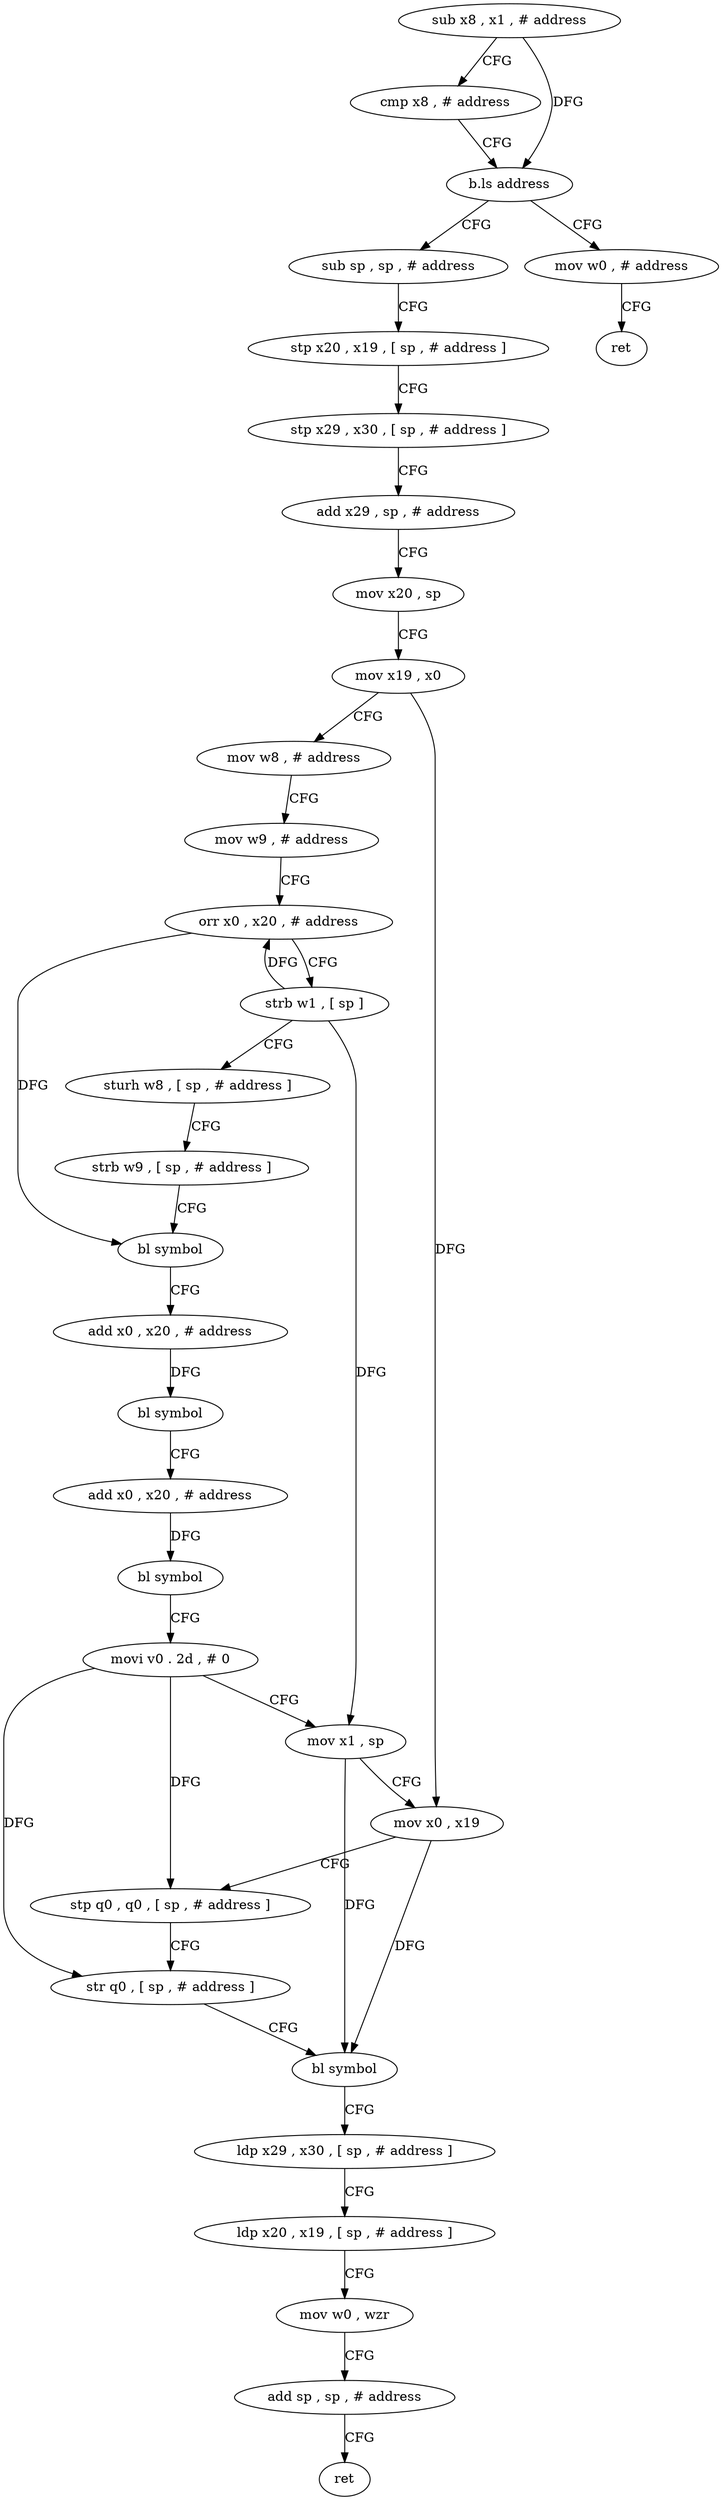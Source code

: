 digraph "func" {
"4208036" [label = "sub x8 , x1 , # address" ]
"4208040" [label = "cmp x8 , # address" ]
"4208044" [label = "b.ls address" ]
"4208056" [label = "sub sp , sp , # address" ]
"4208048" [label = "mov w0 , # address" ]
"4208060" [label = "stp x20 , x19 , [ sp , # address ]" ]
"4208064" [label = "stp x29 , x30 , [ sp , # address ]" ]
"4208068" [label = "add x29 , sp , # address" ]
"4208072" [label = "mov x20 , sp" ]
"4208076" [label = "mov x19 , x0" ]
"4208080" [label = "mov w8 , # address" ]
"4208084" [label = "mov w9 , # address" ]
"4208088" [label = "orr x0 , x20 , # address" ]
"4208092" [label = "strb w1 , [ sp ]" ]
"4208096" [label = "sturh w8 , [ sp , # address ]" ]
"4208100" [label = "strb w9 , [ sp , # address ]" ]
"4208104" [label = "bl symbol" ]
"4208108" [label = "add x0 , x20 , # address" ]
"4208112" [label = "bl symbol" ]
"4208116" [label = "add x0 , x20 , # address" ]
"4208120" [label = "bl symbol" ]
"4208124" [label = "movi v0 . 2d , # 0" ]
"4208128" [label = "mov x1 , sp" ]
"4208132" [label = "mov x0 , x19" ]
"4208136" [label = "stp q0 , q0 , [ sp , # address ]" ]
"4208140" [label = "str q0 , [ sp , # address ]" ]
"4208144" [label = "bl symbol" ]
"4208148" [label = "ldp x29 , x30 , [ sp , # address ]" ]
"4208152" [label = "ldp x20 , x19 , [ sp , # address ]" ]
"4208156" [label = "mov w0 , wzr" ]
"4208160" [label = "add sp , sp , # address" ]
"4208164" [label = "ret" ]
"4208052" [label = "ret" ]
"4208036" -> "4208040" [ label = "CFG" ]
"4208036" -> "4208044" [ label = "DFG" ]
"4208040" -> "4208044" [ label = "CFG" ]
"4208044" -> "4208056" [ label = "CFG" ]
"4208044" -> "4208048" [ label = "CFG" ]
"4208056" -> "4208060" [ label = "CFG" ]
"4208048" -> "4208052" [ label = "CFG" ]
"4208060" -> "4208064" [ label = "CFG" ]
"4208064" -> "4208068" [ label = "CFG" ]
"4208068" -> "4208072" [ label = "CFG" ]
"4208072" -> "4208076" [ label = "CFG" ]
"4208076" -> "4208080" [ label = "CFG" ]
"4208076" -> "4208132" [ label = "DFG" ]
"4208080" -> "4208084" [ label = "CFG" ]
"4208084" -> "4208088" [ label = "CFG" ]
"4208088" -> "4208092" [ label = "CFG" ]
"4208088" -> "4208104" [ label = "DFG" ]
"4208092" -> "4208096" [ label = "CFG" ]
"4208092" -> "4208088" [ label = "DFG" ]
"4208092" -> "4208128" [ label = "DFG" ]
"4208096" -> "4208100" [ label = "CFG" ]
"4208100" -> "4208104" [ label = "CFG" ]
"4208104" -> "4208108" [ label = "CFG" ]
"4208108" -> "4208112" [ label = "DFG" ]
"4208112" -> "4208116" [ label = "CFG" ]
"4208116" -> "4208120" [ label = "DFG" ]
"4208120" -> "4208124" [ label = "CFG" ]
"4208124" -> "4208128" [ label = "CFG" ]
"4208124" -> "4208136" [ label = "DFG" ]
"4208124" -> "4208140" [ label = "DFG" ]
"4208128" -> "4208132" [ label = "CFG" ]
"4208128" -> "4208144" [ label = "DFG" ]
"4208132" -> "4208136" [ label = "CFG" ]
"4208132" -> "4208144" [ label = "DFG" ]
"4208136" -> "4208140" [ label = "CFG" ]
"4208140" -> "4208144" [ label = "CFG" ]
"4208144" -> "4208148" [ label = "CFG" ]
"4208148" -> "4208152" [ label = "CFG" ]
"4208152" -> "4208156" [ label = "CFG" ]
"4208156" -> "4208160" [ label = "CFG" ]
"4208160" -> "4208164" [ label = "CFG" ]
}
